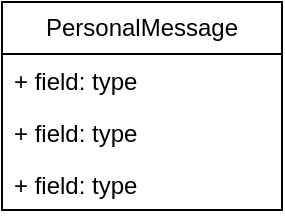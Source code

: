 <mxfile version="24.2.5" type="github">
  <diagram name="第 1 页" id="kAGm84-MOWxL7rQp7Sg5">
    <mxGraphModel dx="608" dy="745" grid="1" gridSize="10" guides="1" tooltips="1" connect="1" arrows="1" fold="1" page="1" pageScale="1" pageWidth="827" pageHeight="1169" math="0" shadow="0">
      <root>
        <mxCell id="0" />
        <mxCell id="1" parent="0" />
        <mxCell id="TDaBeDLSny8Wo4bjBQBg-1" value="PersonalMessage" style="swimlane;fontStyle=0;childLayout=stackLayout;horizontal=1;startSize=26;fillColor=none;horizontalStack=0;resizeParent=1;resizeParentMax=0;resizeLast=0;collapsible=1;marginBottom=0;whiteSpace=wrap;html=1;" vertex="1" parent="1">
          <mxGeometry x="100" y="60" width="140" height="104" as="geometry" />
        </mxCell>
        <mxCell id="TDaBeDLSny8Wo4bjBQBg-2" value="+ field: type" style="text;strokeColor=none;fillColor=none;align=left;verticalAlign=top;spacingLeft=4;spacingRight=4;overflow=hidden;rotatable=0;points=[[0,0.5],[1,0.5]];portConstraint=eastwest;whiteSpace=wrap;html=1;" vertex="1" parent="TDaBeDLSny8Wo4bjBQBg-1">
          <mxGeometry y="26" width="140" height="26" as="geometry" />
        </mxCell>
        <mxCell id="TDaBeDLSny8Wo4bjBQBg-3" value="+ field: type" style="text;strokeColor=none;fillColor=none;align=left;verticalAlign=top;spacingLeft=4;spacingRight=4;overflow=hidden;rotatable=0;points=[[0,0.5],[1,0.5]];portConstraint=eastwest;whiteSpace=wrap;html=1;" vertex="1" parent="TDaBeDLSny8Wo4bjBQBg-1">
          <mxGeometry y="52" width="140" height="26" as="geometry" />
        </mxCell>
        <mxCell id="TDaBeDLSny8Wo4bjBQBg-4" value="+ field: type" style="text;strokeColor=none;fillColor=none;align=left;verticalAlign=top;spacingLeft=4;spacingRight=4;overflow=hidden;rotatable=0;points=[[0,0.5],[1,0.5]];portConstraint=eastwest;whiteSpace=wrap;html=1;" vertex="1" parent="TDaBeDLSny8Wo4bjBQBg-1">
          <mxGeometry y="78" width="140" height="26" as="geometry" />
        </mxCell>
      </root>
    </mxGraphModel>
  </diagram>
</mxfile>
